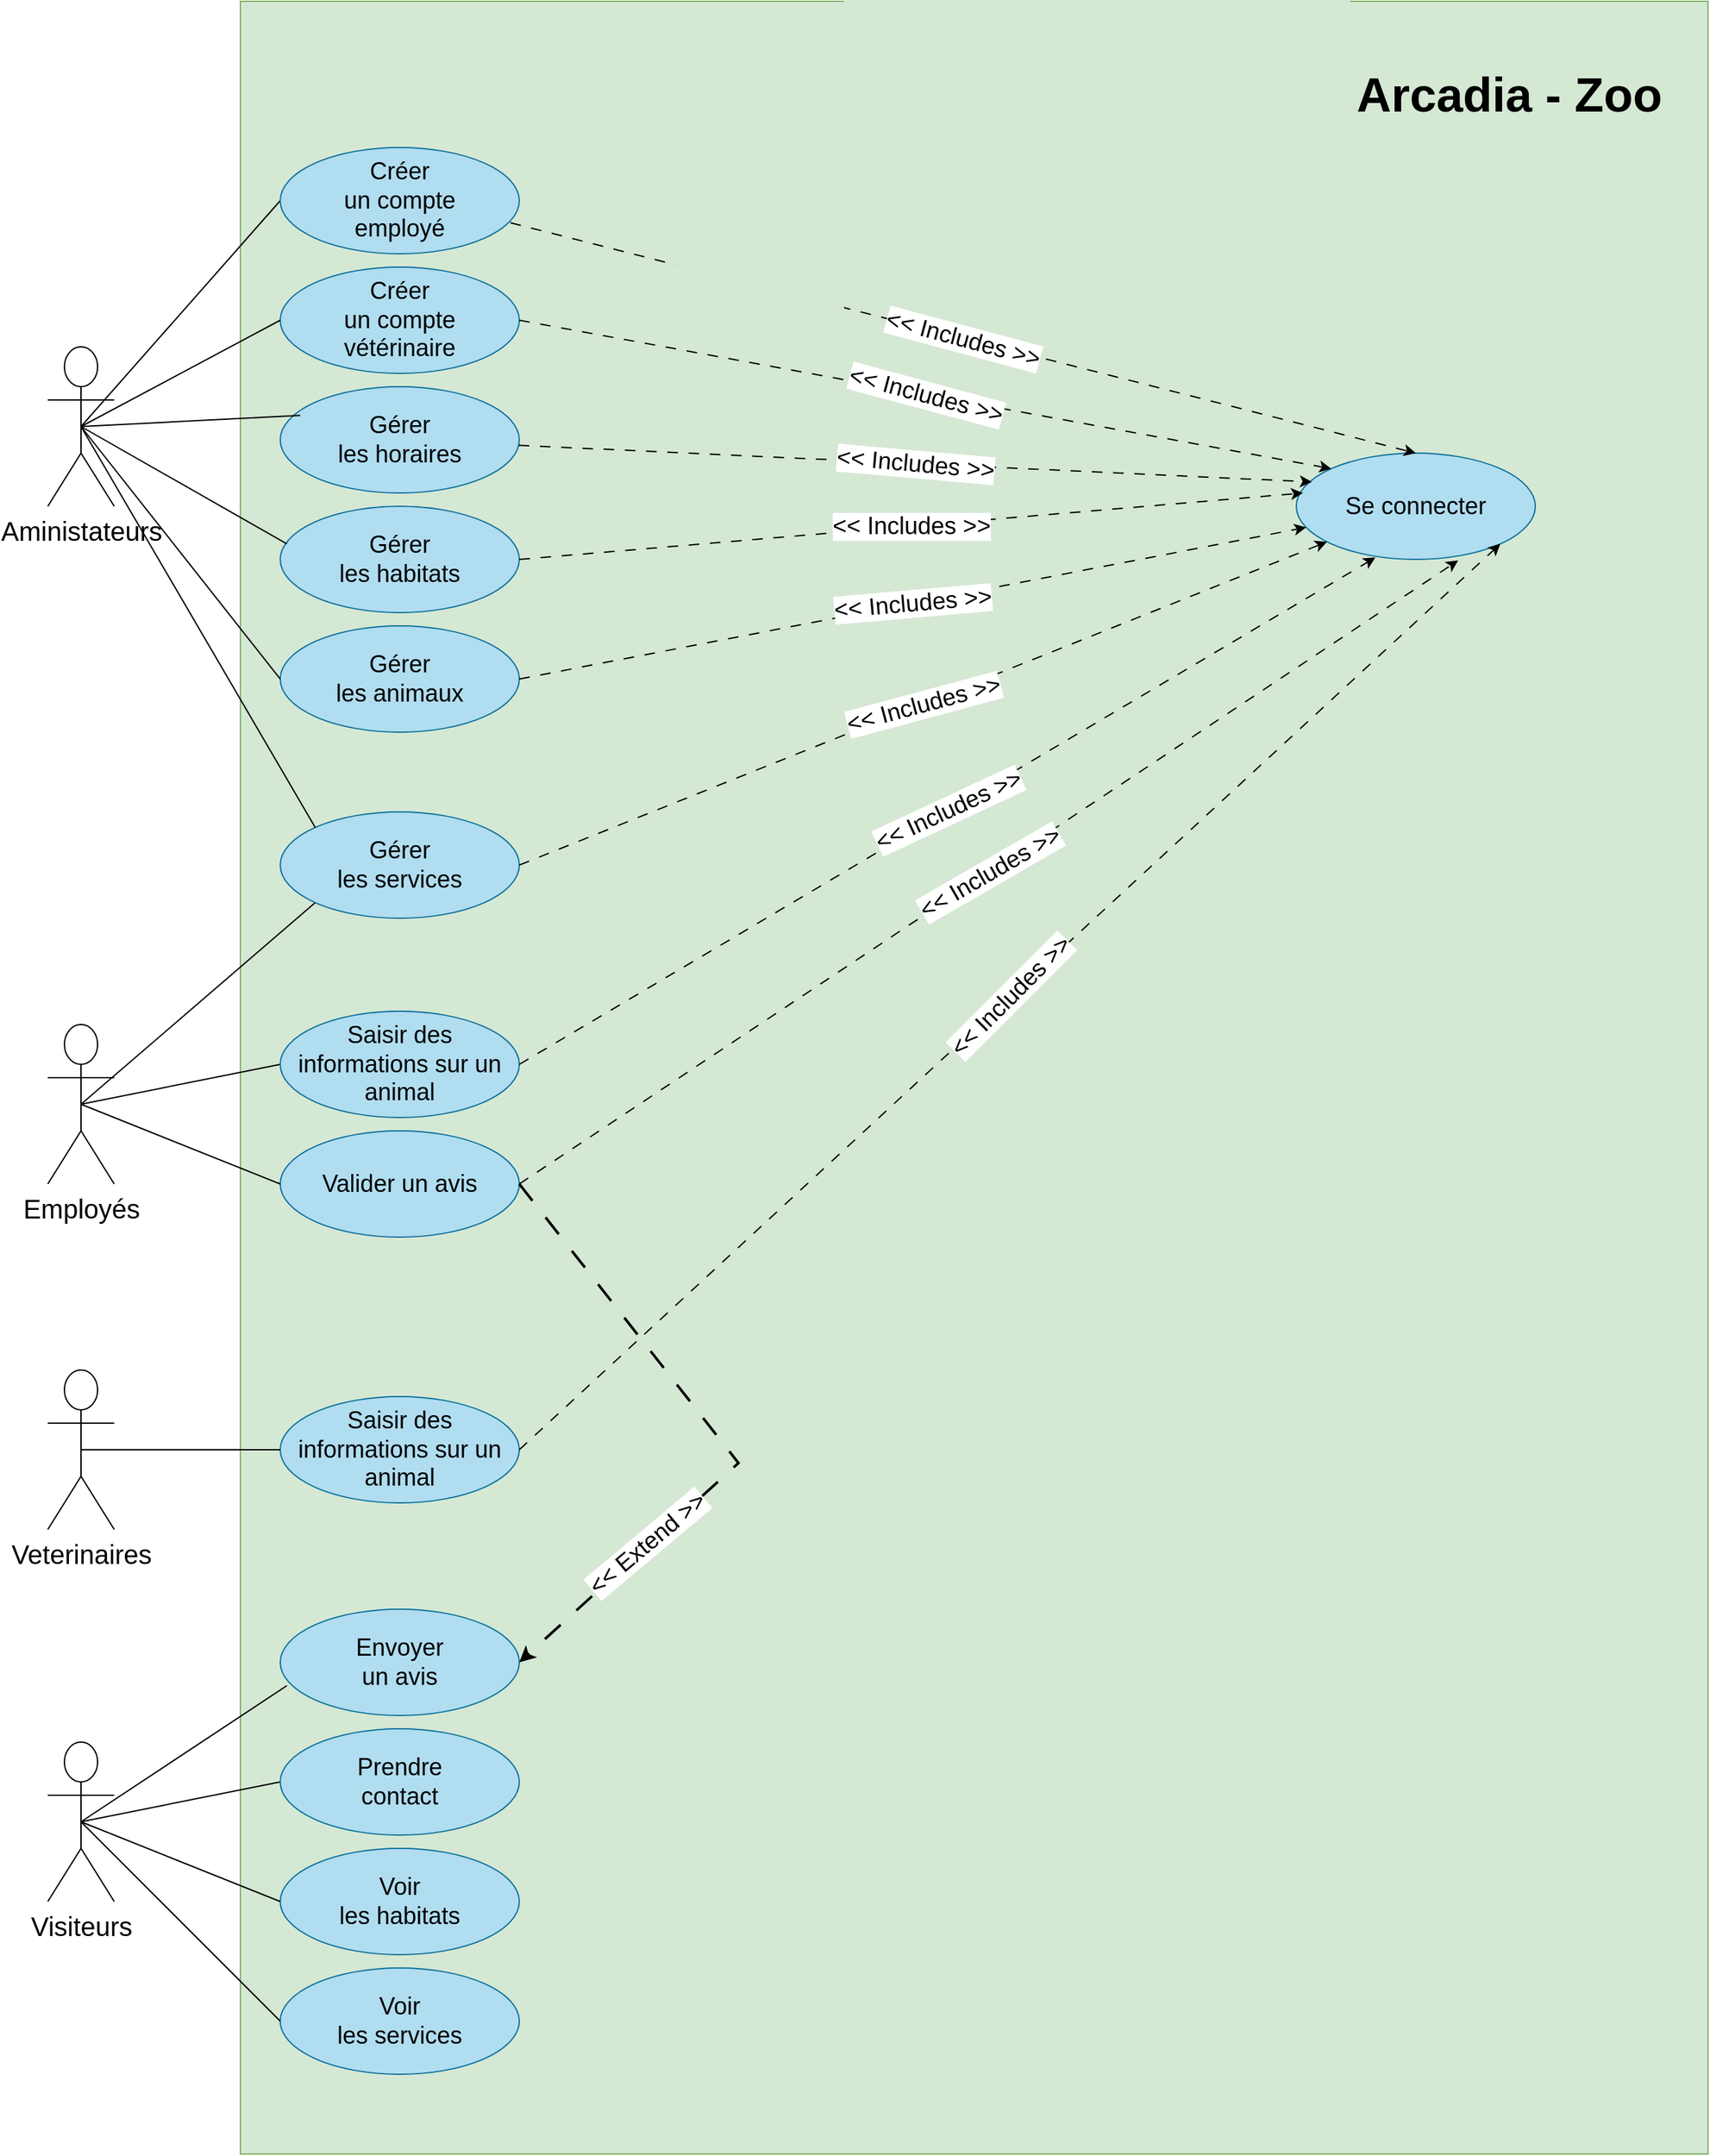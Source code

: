 <mxfile version="24.0.7" type="github">
  <diagram name="Page-1" id="oCPFAEqfmWYbWS78uVZk">
    <mxGraphModel dx="3187" dy="1747" grid="1" gridSize="10" guides="1" tooltips="1" connect="1" arrows="1" fold="1" page="1" pageScale="1" pageWidth="827" pageHeight="1169" math="0" shadow="0">
      <root>
        <mxCell id="0" />
        <mxCell id="1" parent="0" />
        <mxCell id="mDXhd0gq17yFUPMk-IOI-1" value="" style="rounded=0;whiteSpace=wrap;html=1;fillColor=#d5e8d4;strokeColor=#82b366;shadow=0;glass=0;" parent="1" vertex="1">
          <mxGeometry x="325" width="1105" height="1620" as="geometry" />
        </mxCell>
        <mxCell id="mDXhd0gq17yFUPMk-IOI-7" value="&lt;font style=&quot;font-size: 20px;&quot;&gt;Employés&lt;/font&gt;" style="shape=umlActor;verticalLabelPosition=bottom;verticalAlign=top;html=1;outlineConnect=0;" parent="1" vertex="1">
          <mxGeometry x="180" y="770" width="50" height="120" as="geometry" />
        </mxCell>
        <mxCell id="mDXhd0gq17yFUPMk-IOI-9" value="&lt;font style=&quot;font-size: 20px;&quot;&gt;Aministateurs&lt;/font&gt;" style="shape=umlActor;verticalLabelPosition=bottom;verticalAlign=top;html=1;outlineConnect=0;" parent="1" vertex="1">
          <mxGeometry x="180" y="260" width="50" height="120" as="geometry" />
        </mxCell>
        <mxCell id="mDXhd0gq17yFUPMk-IOI-10" value="&lt;font style=&quot;font-size: 20px;&quot;&gt;Visiteurs&lt;/font&gt;" style="shape=umlActor;verticalLabelPosition=bottom;verticalAlign=top;html=1;outlineConnect=0;" parent="1" vertex="1">
          <mxGeometry x="180" y="1310" width="50" height="120" as="geometry" />
        </mxCell>
        <mxCell id="mDXhd0gq17yFUPMk-IOI-13" value="&lt;font style=&quot;font-size: 36px;&quot;&gt;Arcadia - Zoo&lt;/font&gt;" style="text;strokeColor=none;fillColor=none;html=1;fontSize=24;fontStyle=1;verticalAlign=middle;align=center;rounded=0;" parent="1" vertex="1">
          <mxGeometry x="1170" y="40" width="220" height="60" as="geometry" />
        </mxCell>
        <mxCell id="mDXhd0gq17yFUPMk-IOI-25" value="&lt;font style=&quot;font-size: 20px;&quot;&gt;Veterinaires&lt;/font&gt;" style="shape=umlActor;verticalLabelPosition=bottom;verticalAlign=top;html=1;outlineConnect=0;" parent="1" vertex="1">
          <mxGeometry x="180" y="1030" width="50" height="120" as="geometry" />
        </mxCell>
        <mxCell id="mDXhd0gq17yFUPMk-IOI-26" value="&lt;font style=&quot;font-size: 18px;&quot;&gt;Se connecter&lt;/font&gt;" style="ellipse;whiteSpace=wrap;html=1;fillColor=#b1ddf0;strokeColor=#10739e;" parent="1" vertex="1">
          <mxGeometry x="1120" y="340" width="180" height="80" as="geometry" />
        </mxCell>
        <mxCell id="mDXhd0gq17yFUPMk-IOI-27" value="&lt;font style=&quot;font-size: 18px;&quot;&gt;Voir&lt;/font&gt;&lt;div&gt;&lt;div&gt;&lt;font style=&quot;font-size: 18px;&quot;&gt;les habitats&lt;/font&gt;&lt;/div&gt;&lt;/div&gt;" style="ellipse;whiteSpace=wrap;html=1;fillColor=#b1ddf0;strokeColor=#10739e;" parent="1" vertex="1">
          <mxGeometry x="355" y="1390" width="180" height="80" as="geometry" />
        </mxCell>
        <mxCell id="mDXhd0gq17yFUPMk-IOI-28" value="&lt;div&gt;&lt;font style=&quot;font-size: 18px;&quot;&gt;Voir&lt;/font&gt;&lt;/div&gt;&lt;div&gt;&lt;font style=&quot;font-size: 18px;&quot;&gt;les services&lt;/font&gt;&lt;/div&gt;" style="ellipse;whiteSpace=wrap;html=1;fillColor=#b1ddf0;strokeColor=#10739e;" parent="1" vertex="1">
          <mxGeometry x="355" y="1480" width="180" height="80" as="geometry" />
        </mxCell>
        <mxCell id="mDXhd0gq17yFUPMk-IOI-34" value="" style="endArrow=none;html=1;rounded=0;exitX=0;exitY=0.5;exitDx=0;exitDy=0;entryX=0.5;entryY=0.5;entryDx=0;entryDy=0;entryPerimeter=0;" parent="1" source="mDXhd0gq17yFUPMk-IOI-38" target="mDXhd0gq17yFUPMk-IOI-10" edge="1">
          <mxGeometry width="50" height="50" relative="1" as="geometry">
            <mxPoint x="470" y="519" as="sourcePoint" />
            <mxPoint x="562" y="280" as="targetPoint" />
          </mxGeometry>
        </mxCell>
        <mxCell id="mDXhd0gq17yFUPMk-IOI-35" value="" style="endArrow=none;html=1;rounded=0;exitX=0;exitY=0.5;exitDx=0;exitDy=0;entryX=0.5;entryY=0.5;entryDx=0;entryDy=0;entryPerimeter=0;" parent="1" source="mDXhd0gq17yFUPMk-IOI-27" target="mDXhd0gq17yFUPMk-IOI-10" edge="1">
          <mxGeometry width="50" height="50" relative="1" as="geometry">
            <mxPoint x="460" y="383" as="sourcePoint" />
            <mxPoint x="576" y="250" as="targetPoint" />
          </mxGeometry>
        </mxCell>
        <mxCell id="mDXhd0gq17yFUPMk-IOI-39" value="&lt;font style=&quot;font-size: 18px;&quot;&gt;Envoyer&lt;/font&gt;&lt;div&gt;&lt;font style=&quot;font-size: 18px;&quot;&gt;un avis&lt;/font&gt;&lt;/div&gt;" style="ellipse;whiteSpace=wrap;html=1;fillColor=#b1ddf0;strokeColor=#10739e;" parent="1" vertex="1">
          <mxGeometry x="355" y="1210" width="180" height="80" as="geometry" />
        </mxCell>
        <mxCell id="mDXhd0gq17yFUPMk-IOI-40" value="" style="endArrow=none;html=1;rounded=0;exitX=0.028;exitY=0.719;exitDx=0;exitDy=0;exitPerimeter=0;entryX=0.5;entryY=0.5;entryDx=0;entryDy=0;entryPerimeter=0;" parent="1" source="mDXhd0gq17yFUPMk-IOI-39" target="mDXhd0gq17yFUPMk-IOI-10" edge="1">
          <mxGeometry width="50" height="50" relative="1" as="geometry">
            <mxPoint x="510" y="383" as="sourcePoint" />
            <mxPoint x="626" y="250" as="targetPoint" />
          </mxGeometry>
        </mxCell>
        <mxCell id="mDXhd0gq17yFUPMk-IOI-55" value="&lt;font style=&quot;font-size: 18px;&quot;&gt;Saisir des informations sur un animal&lt;/font&gt;" style="ellipse;whiteSpace=wrap;html=1;fillColor=#b1ddf0;strokeColor=#10739e;" parent="1" vertex="1">
          <mxGeometry x="355" y="1050" width="180" height="80" as="geometry" />
        </mxCell>
        <mxCell id="mDXhd0gq17yFUPMk-IOI-59" value="" style="endArrow=classic;html=1;rounded=0;entryX=1;entryY=1;entryDx=0;entryDy=0;endFill=1;dashed=1;dashPattern=8 8;exitX=1;exitY=0.5;exitDx=0;exitDy=0;" parent="1" source="mDXhd0gq17yFUPMk-IOI-55" target="mDXhd0gq17yFUPMk-IOI-26" edge="1">
          <mxGeometry relative="1" as="geometry">
            <mxPoint x="827.0" y="598.56" as="sourcePoint" />
            <mxPoint x="1240" y="310" as="targetPoint" />
          </mxGeometry>
        </mxCell>
        <mxCell id="mDXhd0gq17yFUPMk-IOI-60" value="&lt;font style=&quot;font-size: 18px;&quot;&gt;&amp;lt;&amp;lt; Includes &amp;gt;&amp;gt;&lt;/font&gt;" style="edgeLabel;resizable=0;html=1;;align=center;verticalAlign=middle;rotation=-45;" parent="mDXhd0gq17yFUPMk-IOI-59" connectable="0" vertex="1">
          <mxGeometry relative="1" as="geometry" />
        </mxCell>
        <mxCell id="mDXhd0gq17yFUPMk-IOI-61" value="" style="endArrow=none;html=1;rounded=0;exitX=0.5;exitY=0.5;exitDx=0;exitDy=0;entryX=0;entryY=0.5;entryDx=0;entryDy=0;exitPerimeter=0;" parent="1" source="mDXhd0gq17yFUPMk-IOI-9" target="eVSdmiCTxwM3tjhRDRQT-4" edge="1">
          <mxGeometry width="50" height="50" relative="1" as="geometry">
            <mxPoint x="1190" y="325" as="sourcePoint" />
            <mxPoint x="380" y="200" as="targetPoint" />
          </mxGeometry>
        </mxCell>
        <mxCell id="mDXhd0gq17yFUPMk-IOI-62" value="" style="endArrow=none;html=1;rounded=0;exitX=0.5;exitY=0.5;exitDx=0;exitDy=0;entryX=0;entryY=0.5;entryDx=0;entryDy=0;exitPerimeter=0;" parent="1" source="mDXhd0gq17yFUPMk-IOI-25" target="mDXhd0gq17yFUPMk-IOI-55" edge="1">
          <mxGeometry width="50" height="50" relative="1" as="geometry">
            <mxPoint x="840" y="1000" as="sourcePoint" />
            <mxPoint x="390" y="460" as="targetPoint" />
          </mxGeometry>
        </mxCell>
        <mxCell id="mDXhd0gq17yFUPMk-IOI-63" value="" style="endArrow=none;html=1;rounded=0;exitX=0.5;exitY=0.5;exitDx=0;exitDy=0;entryX=0;entryY=0.5;entryDx=0;entryDy=0;exitPerimeter=0;" parent="1" source="mDXhd0gq17yFUPMk-IOI-7" target="eVSdmiCTxwM3tjhRDRQT-22" edge="1">
          <mxGeometry width="50" height="50" relative="1" as="geometry">
            <mxPoint x="1300" y="270" as="sourcePoint" />
            <mxPoint x="390" y="800" as="targetPoint" />
          </mxGeometry>
        </mxCell>
        <mxCell id="mDXhd0gq17yFUPMk-IOI-38" value="&lt;font style=&quot;font-size: 18px;&quot;&gt;Prendre&lt;/font&gt;&lt;div&gt;&lt;font style=&quot;font-size: 18px;&quot;&gt;c&lt;/font&gt;&lt;span style=&quot;font-size: 18px; background-color: initial;&quot;&gt;ontact&lt;/span&gt;&lt;/div&gt;" style="ellipse;whiteSpace=wrap;html=1;fillColor=#b1ddf0;strokeColor=#10739e;" parent="1" vertex="1">
          <mxGeometry x="355" y="1300" width="180" height="80" as="geometry" />
        </mxCell>
        <mxCell id="eVSdmiCTxwM3tjhRDRQT-2" value="&lt;font style=&quot;font-size: 18px;&quot;&gt;Valider un avis&lt;/font&gt;" style="ellipse;whiteSpace=wrap;html=1;fillColor=#b1ddf0;strokeColor=#10739e;" vertex="1" parent="1">
          <mxGeometry x="355" y="850" width="180" height="80" as="geometry" />
        </mxCell>
        <mxCell id="eVSdmiCTxwM3tjhRDRQT-3" value="&lt;span style=&quot;font-size: 18px;&quot;&gt;Gérer&lt;/span&gt;&lt;br&gt;&lt;div&gt;&lt;font style=&quot;font-size: 18px;&quot;&gt;les horaires&lt;/font&gt;&lt;/div&gt;" style="ellipse;whiteSpace=wrap;html=1;fillColor=#b1ddf0;strokeColor=#10739e;" vertex="1" parent="1">
          <mxGeometry x="355" y="290" width="180" height="80" as="geometry" />
        </mxCell>
        <mxCell id="eVSdmiCTxwM3tjhRDRQT-4" value="&lt;font style=&quot;font-size: 18px;&quot;&gt;Créer&lt;/font&gt;&lt;div&gt;&lt;font style=&quot;font-size: 18px;&quot;&gt;un compte&lt;/font&gt;&lt;/div&gt;&lt;div&gt;&lt;font style=&quot;font-size: 18px;&quot;&gt;employé&lt;/font&gt;&lt;/div&gt;" style="ellipse;whiteSpace=wrap;html=1;fillColor=#b1ddf0;strokeColor=#10739e;" vertex="1" parent="1">
          <mxGeometry x="355" y="110" width="180" height="80" as="geometry" />
        </mxCell>
        <mxCell id="eVSdmiCTxwM3tjhRDRQT-6" value="" style="endArrow=none;html=1;rounded=0;exitX=0;exitY=0.5;exitDx=0;exitDy=0;entryX=0.5;entryY=0.5;entryDx=0;entryDy=0;entryPerimeter=0;" edge="1" parent="1" source="mDXhd0gq17yFUPMk-IOI-28" target="mDXhd0gq17yFUPMk-IOI-10">
          <mxGeometry width="50" height="50" relative="1" as="geometry">
            <mxPoint x="582.5" y="1780" as="sourcePoint" />
            <mxPoint x="377.5" y="1410" as="targetPoint" />
          </mxGeometry>
        </mxCell>
        <mxCell id="eVSdmiCTxwM3tjhRDRQT-9" value="&lt;font style=&quot;font-size: 18px;&quot;&gt;Créer&lt;/font&gt;&lt;div&gt;&lt;font style=&quot;font-size: 18px;&quot;&gt;un compte&lt;/font&gt;&lt;/div&gt;&lt;div&gt;&lt;font style=&quot;font-size: 18px;&quot;&gt;vétérinaire&lt;/font&gt;&lt;/div&gt;" style="ellipse;whiteSpace=wrap;html=1;fillColor=#b1ddf0;strokeColor=#10739e;" vertex="1" parent="1">
          <mxGeometry x="355" y="200" width="180" height="80" as="geometry" />
        </mxCell>
        <mxCell id="eVSdmiCTxwM3tjhRDRQT-13" value="" style="endArrow=classic;html=1;rounded=0;endFill=1;dashed=1;dashPattern=8 8;entryX=0.065;entryY=0.271;entryDx=0;entryDy=0;entryPerimeter=0;" edge="1" parent="1" source="eVSdmiCTxwM3tjhRDRQT-3" target="mDXhd0gq17yFUPMk-IOI-26">
          <mxGeometry relative="1" as="geometry">
            <mxPoint x="840" y="530" as="sourcePoint" />
            <mxPoint x="1120" y="530" as="targetPoint" />
          </mxGeometry>
        </mxCell>
        <mxCell id="eVSdmiCTxwM3tjhRDRQT-14" value="&lt;font style=&quot;font-size: 18px;&quot;&gt;&amp;lt;&amp;lt; Includes &amp;gt;&amp;gt;&lt;/font&gt;" style="edgeLabel;resizable=0;html=1;;align=center;verticalAlign=middle;rotation=5;" connectable="0" vertex="1" parent="eVSdmiCTxwM3tjhRDRQT-13">
          <mxGeometry relative="1" as="geometry" />
        </mxCell>
        <mxCell id="eVSdmiCTxwM3tjhRDRQT-15" value="" style="endArrow=classic;html=1;rounded=0;endFill=1;dashed=1;dashPattern=8 8;exitX=1;exitY=0.5;exitDx=0;exitDy=0;entryX=0;entryY=0;entryDx=0;entryDy=0;" edge="1" parent="1" source="eVSdmiCTxwM3tjhRDRQT-9" target="mDXhd0gq17yFUPMk-IOI-26">
          <mxGeometry relative="1" as="geometry">
            <mxPoint x="850" y="310" as="sourcePoint" />
            <mxPoint x="1130" y="310" as="targetPoint" />
          </mxGeometry>
        </mxCell>
        <mxCell id="eVSdmiCTxwM3tjhRDRQT-16" value="&lt;font style=&quot;font-size: 18px;&quot;&gt;&amp;lt;&amp;lt; Includes &amp;gt;&amp;gt;&lt;/font&gt;" style="edgeLabel;resizable=0;html=1;;align=center;verticalAlign=middle;rotation=15;" connectable="0" vertex="1" parent="eVSdmiCTxwM3tjhRDRQT-15">
          <mxGeometry relative="1" as="geometry" />
        </mxCell>
        <mxCell id="eVSdmiCTxwM3tjhRDRQT-17" value="" style="endArrow=classic;html=1;rounded=0;endFill=1;dashed=1;dashPattern=8 8;exitX=0.963;exitY=0.708;exitDx=0;exitDy=0;entryX=0.5;entryY=0;entryDx=0;entryDy=0;exitPerimeter=0;" edge="1" parent="1" source="eVSdmiCTxwM3tjhRDRQT-4" target="mDXhd0gq17yFUPMk-IOI-26">
          <mxGeometry relative="1" as="geometry">
            <mxPoint x="920" y="150" as="sourcePoint" />
            <mxPoint x="1200" y="150" as="targetPoint" />
          </mxGeometry>
        </mxCell>
        <mxCell id="eVSdmiCTxwM3tjhRDRQT-18" value="&lt;font style=&quot;font-size: 18px;&quot;&gt;&amp;lt;&amp;lt; Includes&lt;/font&gt;&lt;span style=&quot;font-size: 18px;&quot;&gt;&amp;nbsp;&amp;gt;&amp;gt;&lt;/span&gt;" style="edgeLabel;resizable=0;html=1;;align=center;verticalAlign=middle;rotation=15;" connectable="0" vertex="1" parent="eVSdmiCTxwM3tjhRDRQT-17">
          <mxGeometry relative="1" as="geometry" />
        </mxCell>
        <mxCell id="eVSdmiCTxwM3tjhRDRQT-22" value="&lt;font style=&quot;font-size: 18px;&quot;&gt;Saisir des informations sur un animal&lt;/font&gt;" style="ellipse;whiteSpace=wrap;html=1;fillColor=#b1ddf0;strokeColor=#10739e;" vertex="1" parent="1">
          <mxGeometry x="355" y="760" width="180" height="80" as="geometry" />
        </mxCell>
        <mxCell id="eVSdmiCTxwM3tjhRDRQT-25" value="" style="endArrow=classic;html=1;rounded=0;endFill=1;dashed=1;dashPattern=8 8;exitX=1;exitY=0.5;exitDx=0;exitDy=0;entryX=0.677;entryY=1.01;entryDx=0;entryDy=0;entryPerimeter=0;" edge="1" parent="1" source="eVSdmiCTxwM3tjhRDRQT-2" target="mDXhd0gq17yFUPMk-IOI-26">
          <mxGeometry relative="1" as="geometry">
            <mxPoint x="880" y="649.17" as="sourcePoint" />
            <mxPoint x="1140" y="649.17" as="targetPoint" />
          </mxGeometry>
        </mxCell>
        <mxCell id="eVSdmiCTxwM3tjhRDRQT-26" value="&lt;font style=&quot;font-size: 18px;&quot;&gt;&amp;lt;&amp;lt; Includes &amp;gt;&amp;gt;&lt;/font&gt;" style="edgeLabel;resizable=0;html=1;;align=center;verticalAlign=middle;rotation=-30;" connectable="0" vertex="1" parent="eVSdmiCTxwM3tjhRDRQT-25">
          <mxGeometry relative="1" as="geometry" />
        </mxCell>
        <mxCell id="eVSdmiCTxwM3tjhRDRQT-29" value="" style="endArrow=classic;html=1;rounded=0;entryX=0.331;entryY=0.982;entryDx=0;entryDy=0;endFill=1;dashed=1;dashPattern=8 8;exitX=1;exitY=0.5;exitDx=0;exitDy=0;entryPerimeter=0;" edge="1" parent="1" source="eVSdmiCTxwM3tjhRDRQT-22" target="mDXhd0gq17yFUPMk-IOI-26">
          <mxGeometry relative="1" as="geometry">
            <mxPoint x="890" y="889.17" as="sourcePoint" />
            <mxPoint x="1150" y="889.17" as="targetPoint" />
          </mxGeometry>
        </mxCell>
        <mxCell id="eVSdmiCTxwM3tjhRDRQT-30" value="&lt;font style=&quot;font-size: 18px;&quot;&gt;&amp;lt;&amp;lt; Includes &amp;gt;&amp;gt;&lt;/font&gt;" style="edgeLabel;resizable=0;html=1;;align=center;verticalAlign=middle;rotation=-25;" connectable="0" vertex="1" parent="eVSdmiCTxwM3tjhRDRQT-29">
          <mxGeometry relative="1" as="geometry" />
        </mxCell>
        <mxCell id="eVSdmiCTxwM3tjhRDRQT-31" value="" style="endArrow=none;html=1;rounded=0;exitX=0.5;exitY=0.5;exitDx=0;exitDy=0;exitPerimeter=0;entryX=0;entryY=1;entryDx=0;entryDy=0;" edge="1" parent="1" source="mDXhd0gq17yFUPMk-IOI-7" target="eVSdmiCTxwM3tjhRDRQT-48">
          <mxGeometry width="50" height="50" relative="1" as="geometry">
            <mxPoint x="250" y="770" as="sourcePoint" />
            <mxPoint x="385.0" y="640" as="targetPoint" />
          </mxGeometry>
        </mxCell>
        <mxCell id="eVSdmiCTxwM3tjhRDRQT-32" value="" style="endArrow=none;html=1;rounded=0;exitX=0.5;exitY=0.5;exitDx=0;exitDy=0;exitPerimeter=0;entryX=0;entryY=0.5;entryDx=0;entryDy=0;" edge="1" parent="1" source="mDXhd0gq17yFUPMk-IOI-7" target="eVSdmiCTxwM3tjhRDRQT-2">
          <mxGeometry width="50" height="50" relative="1" as="geometry">
            <mxPoint x="215" y="490" as="sourcePoint" />
            <mxPoint x="400" y="470" as="targetPoint" />
          </mxGeometry>
        </mxCell>
        <mxCell id="eVSdmiCTxwM3tjhRDRQT-33" value="" style="endArrow=none;html=1;rounded=0;exitX=0.5;exitY=0.5;exitDx=0;exitDy=0;entryX=0;entryY=0.5;entryDx=0;entryDy=0;exitPerimeter=0;" edge="1" parent="1" source="mDXhd0gq17yFUPMk-IOI-9" target="eVSdmiCTxwM3tjhRDRQT-9">
          <mxGeometry width="50" height="50" relative="1" as="geometry">
            <mxPoint x="215" y="210" as="sourcePoint" />
            <mxPoint x="390" y="210" as="targetPoint" />
          </mxGeometry>
        </mxCell>
        <mxCell id="eVSdmiCTxwM3tjhRDRQT-34" value="" style="endArrow=none;html=1;rounded=0;exitX=0.5;exitY=0.5;exitDx=0;exitDy=0;entryX=0.083;entryY=0.271;entryDx=0;entryDy=0;exitPerimeter=0;entryPerimeter=0;" edge="1" parent="1" source="mDXhd0gq17yFUPMk-IOI-9" target="eVSdmiCTxwM3tjhRDRQT-3">
          <mxGeometry width="50" height="50" relative="1" as="geometry">
            <mxPoint x="225" y="220" as="sourcePoint" />
            <mxPoint x="400" y="220" as="targetPoint" />
          </mxGeometry>
        </mxCell>
        <mxCell id="eVSdmiCTxwM3tjhRDRQT-36" value="&lt;span style=&quot;font-size: 18px;&quot;&gt;Gérer&lt;/span&gt;&lt;br&gt;&lt;div&gt;&lt;font style=&quot;font-size: 18px;&quot;&gt;les habitats&lt;/font&gt;&lt;/div&gt;" style="ellipse;whiteSpace=wrap;html=1;fillColor=#b1ddf0;strokeColor=#10739e;" vertex="1" parent="1">
          <mxGeometry x="355" y="380" width="180" height="80" as="geometry" />
        </mxCell>
        <mxCell id="eVSdmiCTxwM3tjhRDRQT-38" value="&lt;span style=&quot;font-size: 18px;&quot;&gt;Gérer&lt;/span&gt;&lt;br&gt;&lt;div&gt;&lt;font style=&quot;font-size: 18px;&quot;&gt;les animaux&lt;/font&gt;&lt;/div&gt;" style="ellipse;whiteSpace=wrap;html=1;fillColor=#b1ddf0;strokeColor=#10739e;" vertex="1" parent="1">
          <mxGeometry x="355" y="470" width="180" height="80" as="geometry" />
        </mxCell>
        <mxCell id="eVSdmiCTxwM3tjhRDRQT-39" value="" style="endArrow=none;html=1;rounded=0;exitX=0.5;exitY=0.5;exitDx=0;exitDy=0;entryX=0.028;entryY=0.354;entryDx=0;entryDy=0;exitPerimeter=0;entryPerimeter=0;" edge="1" parent="1" source="mDXhd0gq17yFUPMk-IOI-9" target="eVSdmiCTxwM3tjhRDRQT-36">
          <mxGeometry width="50" height="50" relative="1" as="geometry">
            <mxPoint x="215" y="210" as="sourcePoint" />
            <mxPoint x="420" y="222" as="targetPoint" />
          </mxGeometry>
        </mxCell>
        <mxCell id="eVSdmiCTxwM3tjhRDRQT-40" value="" style="endArrow=none;html=1;rounded=0;exitX=0.5;exitY=0.5;exitDx=0;exitDy=0;entryX=0;entryY=0.5;entryDx=0;entryDy=0;exitPerimeter=0;" edge="1" parent="1" source="mDXhd0gq17yFUPMk-IOI-9" target="eVSdmiCTxwM3tjhRDRQT-38">
          <mxGeometry width="50" height="50" relative="1" as="geometry">
            <mxPoint x="225" y="220" as="sourcePoint" />
            <mxPoint x="430" y="232" as="targetPoint" />
          </mxGeometry>
        </mxCell>
        <mxCell id="eVSdmiCTxwM3tjhRDRQT-41" value="" style="endArrow=classic;html=1;rounded=0;endFill=1;dashed=1;dashPattern=8 8;exitX=1;exitY=0.5;exitDx=0;exitDy=0;entryX=0.028;entryY=0.375;entryDx=0;entryDy=0;entryPerimeter=0;" edge="1" parent="1" source="eVSdmiCTxwM3tjhRDRQT-36" target="mDXhd0gq17yFUPMk-IOI-26">
          <mxGeometry relative="1" as="geometry">
            <mxPoint x="600" y="300" as="sourcePoint" />
            <mxPoint x="1283" y="314" as="targetPoint" />
          </mxGeometry>
        </mxCell>
        <mxCell id="eVSdmiCTxwM3tjhRDRQT-42" value="&lt;font style=&quot;font-size: 18px;&quot;&gt;&amp;lt;&amp;lt; Includes &amp;gt;&amp;gt;&lt;/font&gt;" style="edgeLabel;resizable=0;html=1;;align=center;verticalAlign=middle;rotation=0;" connectable="0" vertex="1" parent="eVSdmiCTxwM3tjhRDRQT-41">
          <mxGeometry relative="1" as="geometry" />
        </mxCell>
        <mxCell id="eVSdmiCTxwM3tjhRDRQT-43" value="" style="endArrow=classic;html=1;rounded=0;endFill=1;dashed=1;dashPattern=8 8;exitX=1;exitY=0.5;exitDx=0;exitDy=0;" edge="1" parent="1" source="eVSdmiCTxwM3tjhRDRQT-38" target="mDXhd0gq17yFUPMk-IOI-26">
          <mxGeometry relative="1" as="geometry">
            <mxPoint x="575" y="313" as="sourcePoint" />
            <mxPoint x="1258" y="327" as="targetPoint" />
          </mxGeometry>
        </mxCell>
        <mxCell id="eVSdmiCTxwM3tjhRDRQT-44" value="&lt;font style=&quot;font-size: 18px;&quot;&gt;&amp;lt;&amp;lt; Includes &amp;gt;&amp;gt;&lt;/font&gt;" style="edgeLabel;resizable=0;html=1;;align=center;verticalAlign=middle;rotation=-5;" connectable="0" vertex="1" parent="eVSdmiCTxwM3tjhRDRQT-43">
          <mxGeometry relative="1" as="geometry" />
        </mxCell>
        <mxCell id="eVSdmiCTxwM3tjhRDRQT-46" value="" style="endArrow=classic;html=1;rounded=0;endFill=1;dashed=1;dashPattern=8 8;exitX=1;exitY=0.5;exitDx=0;exitDy=0;entryX=1;entryY=0.5;entryDx=0;entryDy=0;strokeWidth=2;strokeColor=#000000;" edge="1" parent="1" source="eVSdmiCTxwM3tjhRDRQT-2" target="mDXhd0gq17yFUPMk-IOI-39">
          <mxGeometry relative="1" as="geometry">
            <mxPoint x="910.0" y="1421.86" as="sourcePoint" />
            <mxPoint x="1136.575" y="1168.999" as="targetPoint" />
            <Array as="points">
              <mxPoint x="700" y="1100" />
            </Array>
          </mxGeometry>
        </mxCell>
        <mxCell id="eVSdmiCTxwM3tjhRDRQT-47" value="&lt;font style=&quot;font-size: 18px;&quot;&gt;&amp;lt;&amp;lt; Extend &amp;gt;&amp;gt;&lt;/font&gt;" style="edgeLabel;resizable=0;html=1;;align=center;verticalAlign=middle;rotation=-40;" connectable="0" vertex="1" parent="eVSdmiCTxwM3tjhRDRQT-46">
          <mxGeometry relative="1" as="geometry">
            <mxPoint x="-56" y="78" as="offset" />
          </mxGeometry>
        </mxCell>
        <mxCell id="eVSdmiCTxwM3tjhRDRQT-48" value="&lt;font style=&quot;font-size: 18px;&quot;&gt;Gérer&lt;/font&gt;&lt;div&gt;&lt;font style=&quot;font-size: 18px;&quot;&gt;les services&lt;/font&gt;&lt;/div&gt;" style="ellipse;whiteSpace=wrap;html=1;fillColor=#b1ddf0;strokeColor=#10739e;" vertex="1" parent="1">
          <mxGeometry x="355" y="610" width="180" height="80" as="geometry" />
        </mxCell>
        <mxCell id="eVSdmiCTxwM3tjhRDRQT-49" value="" style="endArrow=none;html=1;rounded=0;exitX=0.5;exitY=0.5;exitDx=0;exitDy=0;entryX=0;entryY=0;entryDx=0;entryDy=0;exitPerimeter=0;" edge="1" parent="1" source="mDXhd0gq17yFUPMk-IOI-9" target="eVSdmiCTxwM3tjhRDRQT-48">
          <mxGeometry width="50" height="50" relative="1" as="geometry">
            <mxPoint x="200" y="270" as="sourcePoint" />
            <mxPoint x="385" y="480" as="targetPoint" />
          </mxGeometry>
        </mxCell>
        <mxCell id="eVSdmiCTxwM3tjhRDRQT-50" value="" style="endArrow=classic;html=1;rounded=0;endFill=1;dashed=1;dashPattern=8 8;exitX=1;exitY=0.5;exitDx=0;exitDy=0;" edge="1" parent="1" source="eVSdmiCTxwM3tjhRDRQT-48" target="mDXhd0gq17yFUPMk-IOI-26">
          <mxGeometry relative="1" as="geometry">
            <mxPoint x="580" y="420" as="sourcePoint" />
            <mxPoint x="1235" y="314" as="targetPoint" />
          </mxGeometry>
        </mxCell>
        <mxCell id="eVSdmiCTxwM3tjhRDRQT-51" value="&lt;font style=&quot;font-size: 18px;&quot;&gt;&amp;lt;&amp;lt; Includes &amp;gt;&amp;gt;&lt;/font&gt;" style="edgeLabel;resizable=0;html=1;;align=center;verticalAlign=middle;rotation=-15;" connectable="0" vertex="1" parent="eVSdmiCTxwM3tjhRDRQT-50">
          <mxGeometry relative="1" as="geometry" />
        </mxCell>
      </root>
    </mxGraphModel>
  </diagram>
</mxfile>
